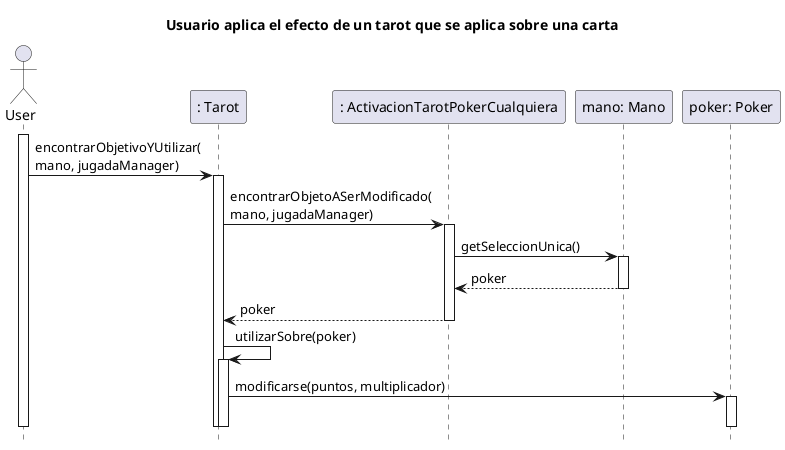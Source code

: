 @startuml
hide footbox

title Usuario aplica el efecto de un tarot que se aplica sobre una carta
actor User
participant Tarot as ": Tarot"
participant Activacion as ": ActivacionTarotPokerCualquiera"
participant Mano as "mano: Mano"
participant Poker as "poker: Poker"

activate User

User -> Tarot: encontrarObjetivoYUtilizar(\nmano, jugadaManager)
activate Tarot

Tarot -> Activacion: encontrarObjetoASerModificado(\nmano, jugadaManager)
activate Activacion

Activacion -> Mano: getSeleccionUnica()
activate Mano
Mano --> Activacion: poker
deactivate Mano

Activacion --> Tarot: poker
deactivate Activacion

Tarot -> Tarot: utilizarSobre(poker)
activate Tarot
Tarot -> Poker: modificarse(puntos, multiplicador)
activate Poker
deactivate Poker

deactivate Tarot

deactivate Tarot

deactivate User
@enduml